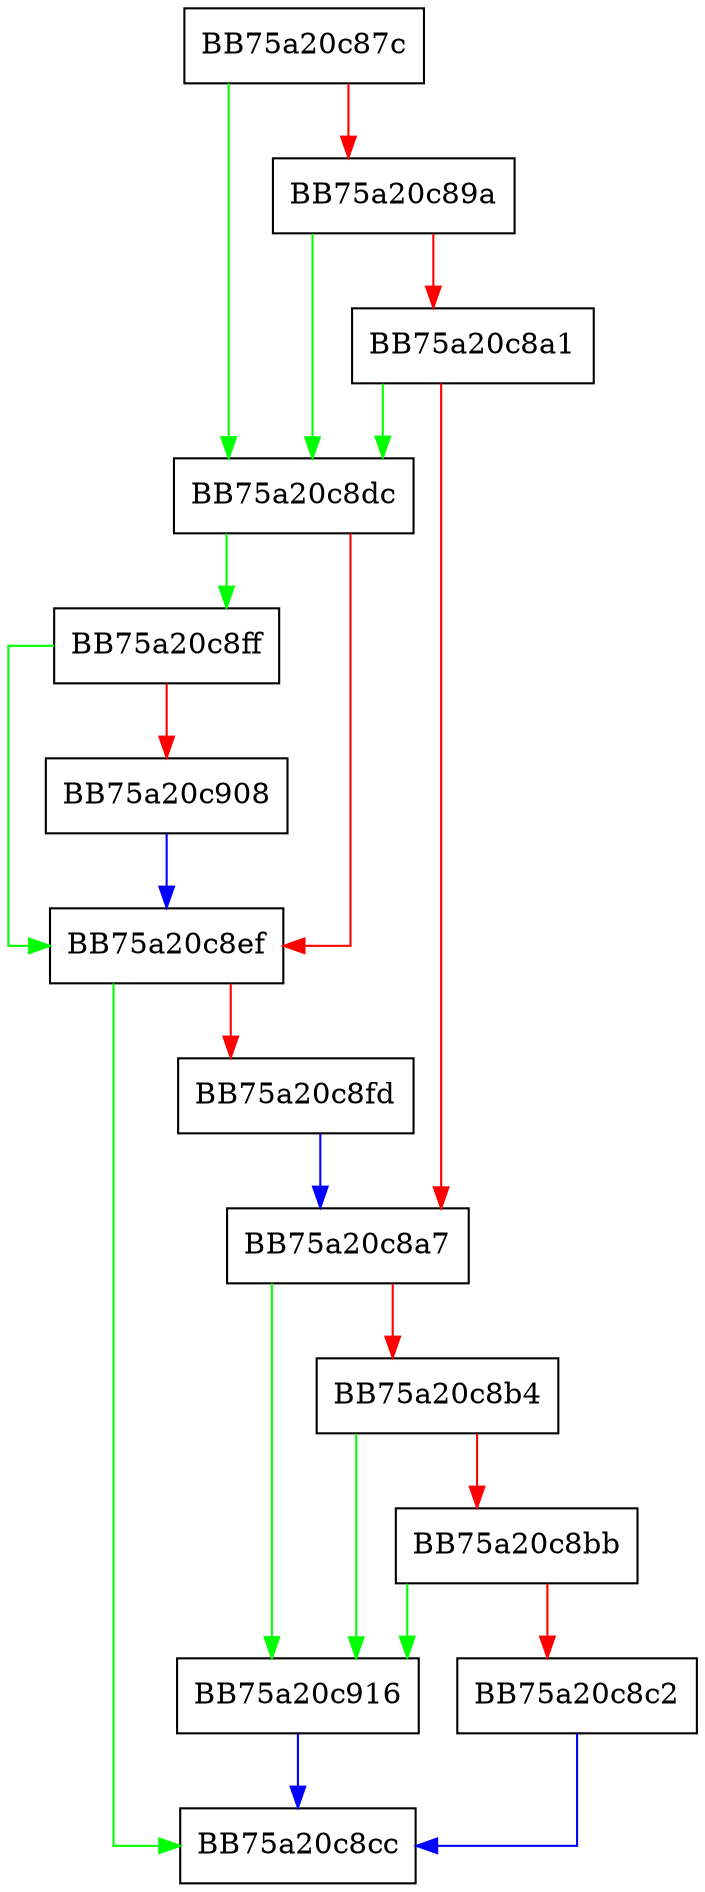 digraph GetSectorFromMap {
  node [shape="box"];
  graph [splines=ortho];
  BB75a20c87c -> BB75a20c8dc [color="green"];
  BB75a20c87c -> BB75a20c89a [color="red"];
  BB75a20c89a -> BB75a20c8dc [color="green"];
  BB75a20c89a -> BB75a20c8a1 [color="red"];
  BB75a20c8a1 -> BB75a20c8dc [color="green"];
  BB75a20c8a1 -> BB75a20c8a7 [color="red"];
  BB75a20c8a7 -> BB75a20c916 [color="green"];
  BB75a20c8a7 -> BB75a20c8b4 [color="red"];
  BB75a20c8b4 -> BB75a20c916 [color="green"];
  BB75a20c8b4 -> BB75a20c8bb [color="red"];
  BB75a20c8bb -> BB75a20c916 [color="green"];
  BB75a20c8bb -> BB75a20c8c2 [color="red"];
  BB75a20c8c2 -> BB75a20c8cc [color="blue"];
  BB75a20c8dc -> BB75a20c8ff [color="green"];
  BB75a20c8dc -> BB75a20c8ef [color="red"];
  BB75a20c8ef -> BB75a20c8cc [color="green"];
  BB75a20c8ef -> BB75a20c8fd [color="red"];
  BB75a20c8fd -> BB75a20c8a7 [color="blue"];
  BB75a20c8ff -> BB75a20c8ef [color="green"];
  BB75a20c8ff -> BB75a20c908 [color="red"];
  BB75a20c908 -> BB75a20c8ef [color="blue"];
  BB75a20c916 -> BB75a20c8cc [color="blue"];
}